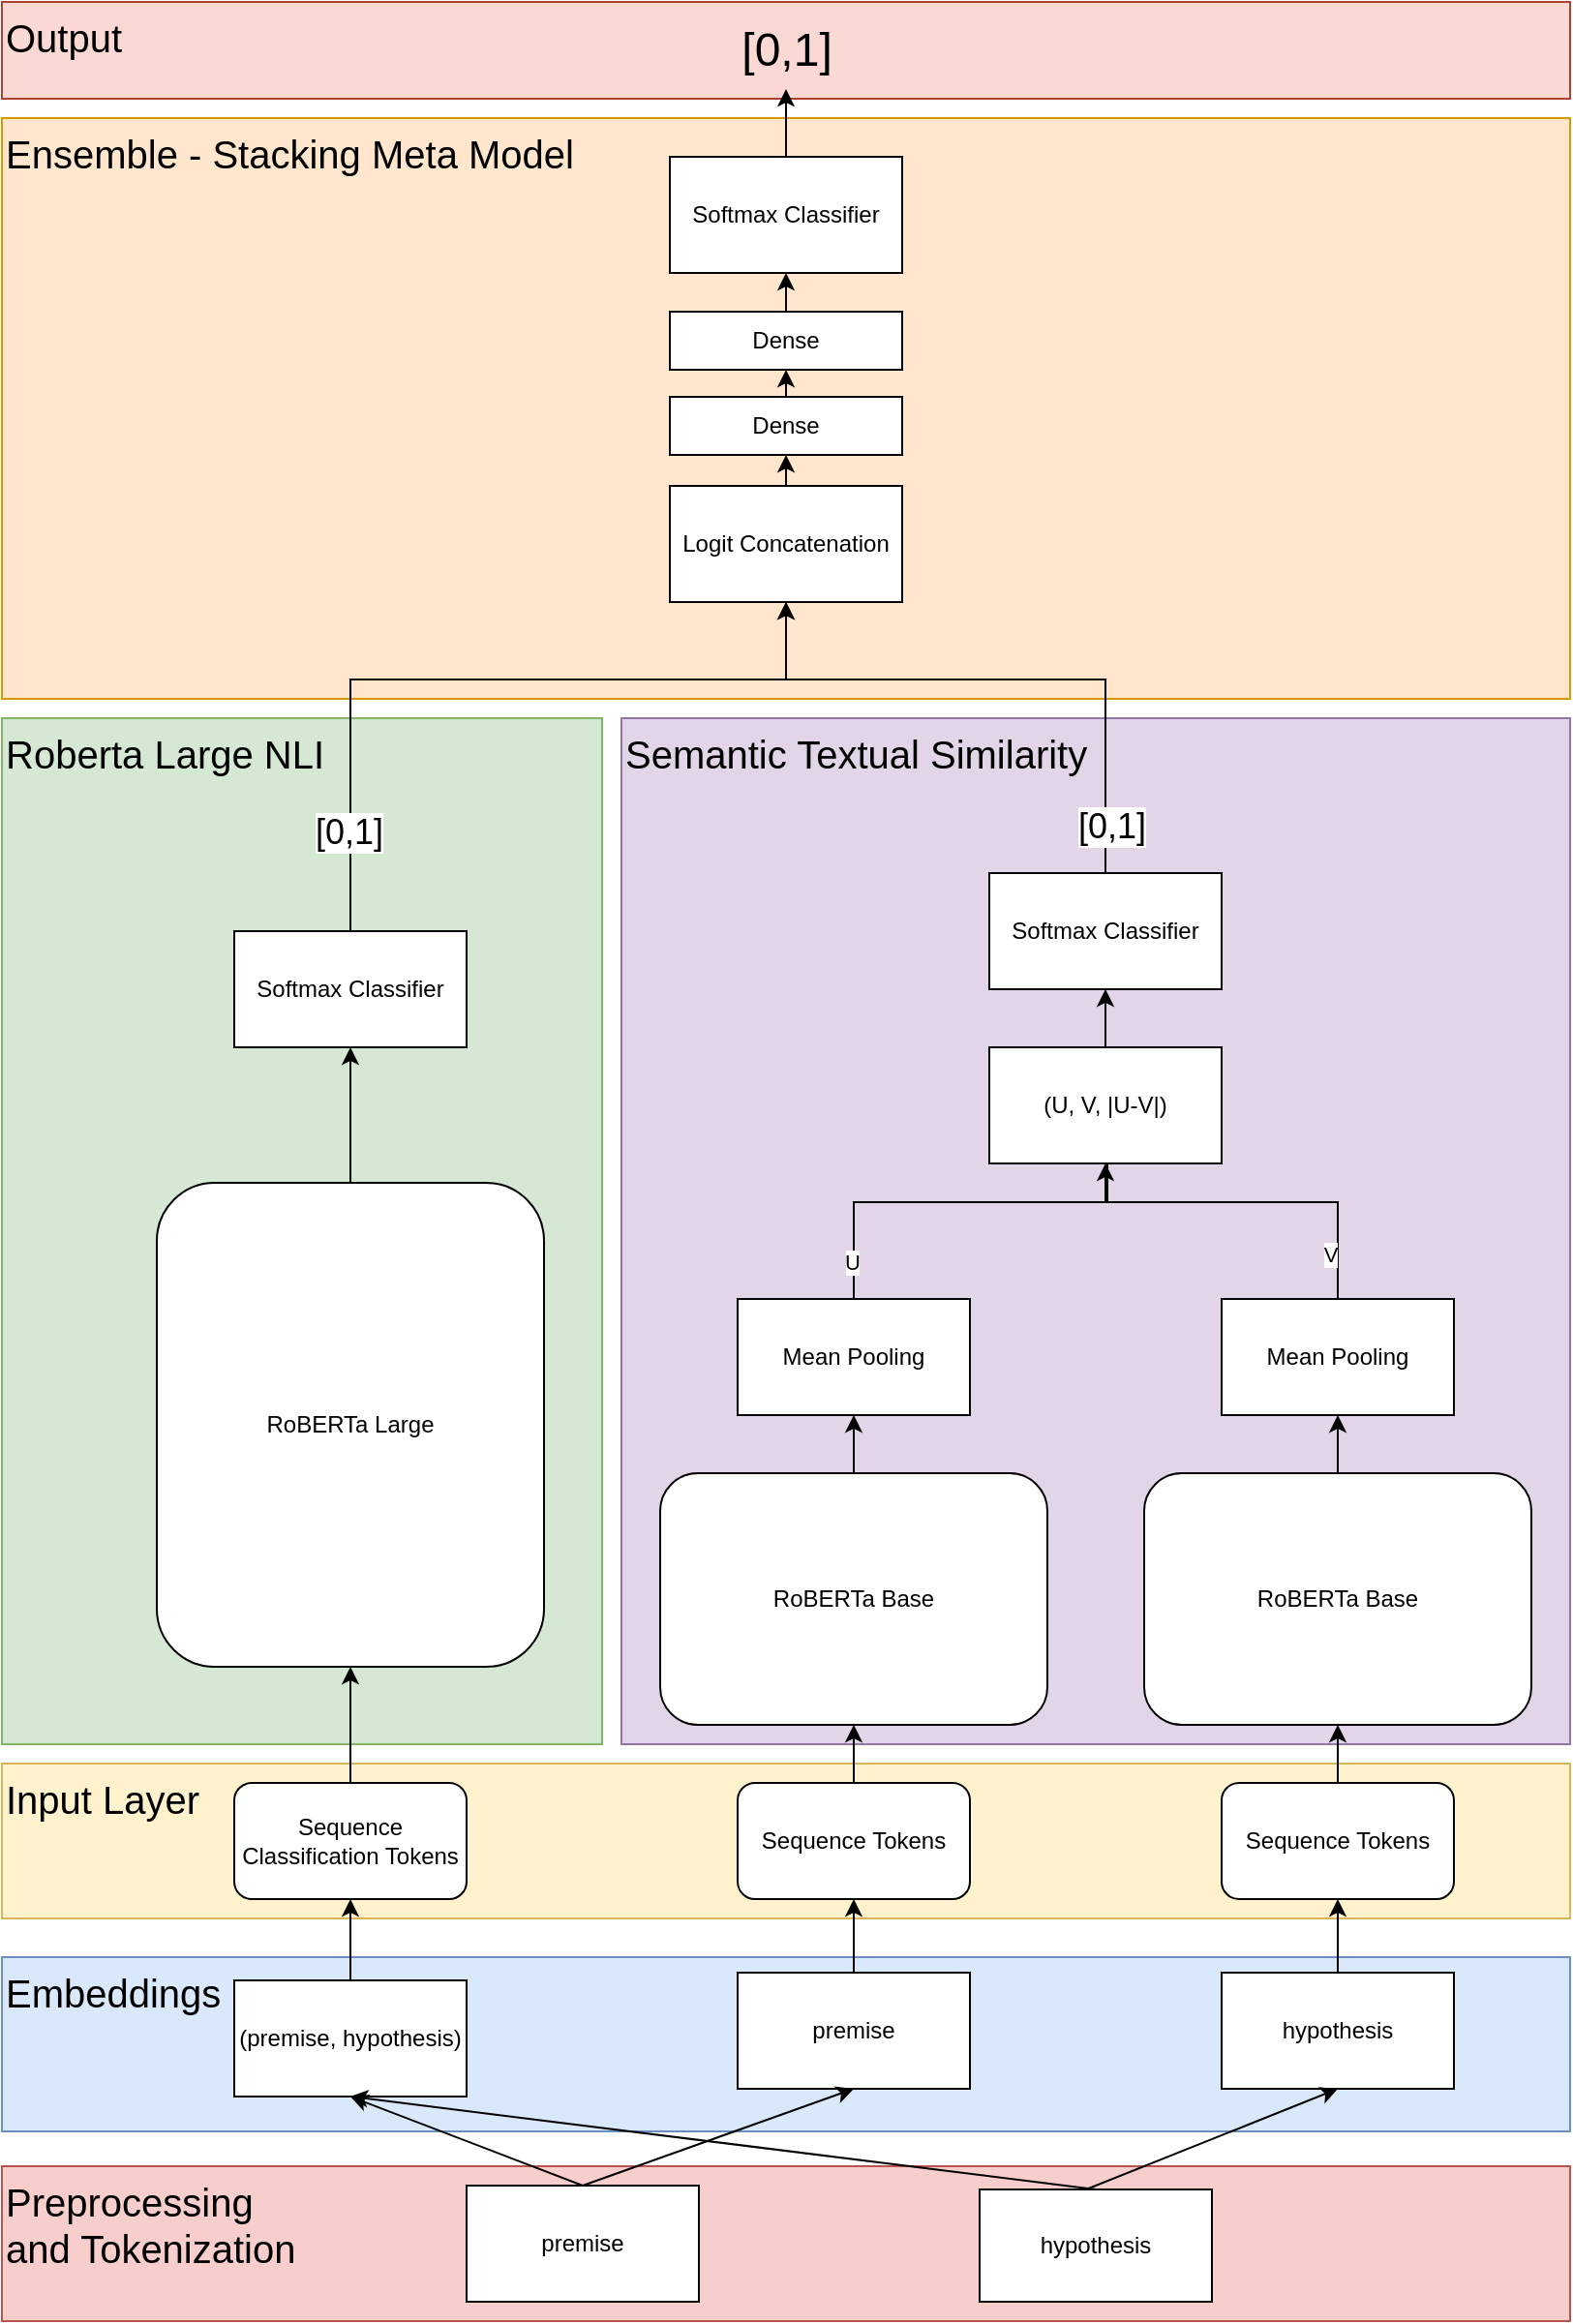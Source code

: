 <mxfile version="26.2.9">
  <diagram name="Page-1" id="8OjTLe4-6mO5PBuG9KOq">
    <mxGraphModel dx="2867" dy="1181" grid="1" gridSize="10" guides="1" tooltips="1" connect="1" arrows="1" fold="1" page="1" pageScale="1" pageWidth="827" pageHeight="1169" math="0" shadow="0">
      <root>
        <mxCell id="0" />
        <mxCell id="1" parent="0" />
        <mxCell id="mKvuBzMbrmaQoShO6H8n-77" value="Output" style="rounded=0;whiteSpace=wrap;html=1;align=left;fillColor=#fad9d5;strokeColor=#ae4132;labelBackgroundColor=none;verticalAlign=top;fontSize=20;" parent="1" vertex="1">
          <mxGeometry x="-50" y="60" width="810" height="50" as="geometry" />
        </mxCell>
        <mxCell id="mKvuBzMbrmaQoShO6H8n-76" value="Ensemble - Stacking Meta Model" style="rounded=0;whiteSpace=wrap;html=1;align=left;fillColor=#ffe6cc;strokeColor=#d79b00;labelBackgroundColor=none;verticalAlign=top;fontSize=20;" parent="1" vertex="1">
          <mxGeometry x="-50" y="120" width="810" height="300" as="geometry" />
        </mxCell>
        <mxCell id="mKvuBzMbrmaQoShO6H8n-75" value="Semantic Textual Similarity" style="rounded=0;whiteSpace=wrap;html=1;align=left;fillColor=#e1d5e7;strokeColor=#9673a6;labelBackgroundColor=none;verticalAlign=top;fontSize=20;" parent="1" vertex="1">
          <mxGeometry x="270" y="430" width="490" height="530" as="geometry" />
        </mxCell>
        <mxCell id="mKvuBzMbrmaQoShO6H8n-74" value="Roberta Large NLI" style="rounded=0;whiteSpace=wrap;html=1;align=left;fillColor=#d5e8d4;strokeColor=#82b366;labelBackgroundColor=none;verticalAlign=top;fontSize=20;" parent="1" vertex="1">
          <mxGeometry x="-50" y="430" width="310" height="530" as="geometry" />
        </mxCell>
        <mxCell id="mKvuBzMbrmaQoShO6H8n-73" value="Embeddings" style="rounded=0;whiteSpace=wrap;html=1;align=left;fillColor=#dae8fc;strokeColor=#6c8ebf;labelBackgroundColor=none;verticalAlign=top;fontSize=20;" parent="1" vertex="1">
          <mxGeometry x="-50" y="1070" width="810" height="90" as="geometry" />
        </mxCell>
        <mxCell id="mKvuBzMbrmaQoShO6H8n-72" value="&lt;span&gt;Input Layer&lt;/span&gt;" style="rounded=0;whiteSpace=wrap;html=1;align=left;fillColor=#fff2cc;strokeColor=#d6b656;labelBackgroundColor=none;verticalAlign=top;fontSize=20;" parent="1" vertex="1">
          <mxGeometry x="-50" y="970" width="810" height="80" as="geometry" />
        </mxCell>
        <mxCell id="mKvuBzMbrmaQoShO6H8n-53" style="edgeStyle=orthogonalEdgeStyle;rounded=0;orthogonalLoop=1;jettySize=auto;html=1;exitX=0.5;exitY=0;exitDx=0;exitDy=0;entryX=0.5;entryY=1;entryDx=0;entryDy=0;" parent="1" source="mKvuBzMbrmaQoShO6H8n-25" target="mKvuBzMbrmaQoShO6H8n-28" edge="1">
          <mxGeometry relative="1" as="geometry" />
        </mxCell>
        <mxCell id="mKvuBzMbrmaQoShO6H8n-25" value="(premise, hypothesis)" style="rounded=0;whiteSpace=wrap;html=1;" parent="1" vertex="1">
          <mxGeometry x="70" y="1082" width="120" height="60" as="geometry" />
        </mxCell>
        <mxCell id="mKvuBzMbrmaQoShO6H8n-69" style="edgeStyle=orthogonalEdgeStyle;rounded=0;orthogonalLoop=1;jettySize=auto;html=1;exitX=0.5;exitY=0;exitDx=0;exitDy=0;entryX=0.5;entryY=1;entryDx=0;entryDy=0;" parent="1" source="mKvuBzMbrmaQoShO6H8n-26" target="mKvuBzMbrmaQoShO6H8n-29" edge="1">
          <mxGeometry relative="1" as="geometry" />
        </mxCell>
        <mxCell id="mKvuBzMbrmaQoShO6H8n-26" value="premise" style="rounded=0;whiteSpace=wrap;html=1;" parent="1" vertex="1">
          <mxGeometry x="330" y="1078" width="120" height="60" as="geometry" />
        </mxCell>
        <mxCell id="mKvuBzMbrmaQoShO6H8n-68" style="edgeStyle=orthogonalEdgeStyle;rounded=0;orthogonalLoop=1;jettySize=auto;html=1;exitX=0.5;exitY=0;exitDx=0;exitDy=0;entryX=0.5;entryY=1;entryDx=0;entryDy=0;" parent="1" source="mKvuBzMbrmaQoShO6H8n-27" target="mKvuBzMbrmaQoShO6H8n-30" edge="1">
          <mxGeometry relative="1" as="geometry" />
        </mxCell>
        <mxCell id="mKvuBzMbrmaQoShO6H8n-27" value="hypothesis" style="rounded=0;whiteSpace=wrap;html=1;" parent="1" vertex="1">
          <mxGeometry x="580" y="1078" width="120" height="60" as="geometry" />
        </mxCell>
        <mxCell id="mKvuBzMbrmaQoShO6H8n-54" style="edgeStyle=orthogonalEdgeStyle;rounded=0;orthogonalLoop=1;jettySize=auto;html=1;exitX=0.5;exitY=0;exitDx=0;exitDy=0;entryX=0.5;entryY=1;entryDx=0;entryDy=0;" parent="1" source="mKvuBzMbrmaQoShO6H8n-28" target="mKvuBzMbrmaQoShO6H8n-31" edge="1">
          <mxGeometry relative="1" as="geometry" />
        </mxCell>
        <mxCell id="mKvuBzMbrmaQoShO6H8n-28" value="Sequence Classification Tokens" style="rounded=1;whiteSpace=wrap;html=1;" parent="1" vertex="1">
          <mxGeometry x="70" y="980" width="120" height="60" as="geometry" />
        </mxCell>
        <mxCell id="mKvuBzMbrmaQoShO6H8n-64" style="edgeStyle=orthogonalEdgeStyle;rounded=0;orthogonalLoop=1;jettySize=auto;html=1;exitX=0.5;exitY=0;exitDx=0;exitDy=0;entryX=0.5;entryY=1;entryDx=0;entryDy=0;" parent="1" source="mKvuBzMbrmaQoShO6H8n-29" target="mKvuBzMbrmaQoShO6H8n-32" edge="1">
          <mxGeometry relative="1" as="geometry" />
        </mxCell>
        <mxCell id="mKvuBzMbrmaQoShO6H8n-29" value="Sequence Tokens" style="rounded=1;whiteSpace=wrap;html=1;" parent="1" vertex="1">
          <mxGeometry x="330" y="980" width="120" height="60" as="geometry" />
        </mxCell>
        <mxCell id="mKvuBzMbrmaQoShO6H8n-67" style="edgeStyle=orthogonalEdgeStyle;rounded=0;orthogonalLoop=1;jettySize=auto;html=1;exitX=0.5;exitY=0;exitDx=0;exitDy=0;entryX=0.5;entryY=1;entryDx=0;entryDy=0;" parent="1" source="mKvuBzMbrmaQoShO6H8n-30" target="mKvuBzMbrmaQoShO6H8n-33" edge="1">
          <mxGeometry relative="1" as="geometry" />
        </mxCell>
        <mxCell id="mKvuBzMbrmaQoShO6H8n-30" value="Sequence Tokens" style="rounded=1;whiteSpace=wrap;html=1;" parent="1" vertex="1">
          <mxGeometry x="580" y="980" width="120" height="60" as="geometry" />
        </mxCell>
        <mxCell id="mKvuBzMbrmaQoShO6H8n-55" style="edgeStyle=orthogonalEdgeStyle;rounded=0;orthogonalLoop=1;jettySize=auto;html=1;exitX=0.5;exitY=0;exitDx=0;exitDy=0;" parent="1" source="mKvuBzMbrmaQoShO6H8n-31" target="mKvuBzMbrmaQoShO6H8n-40" edge="1">
          <mxGeometry relative="1" as="geometry" />
        </mxCell>
        <mxCell id="mKvuBzMbrmaQoShO6H8n-31" value="RoBERTa Large" style="rounded=1;whiteSpace=wrap;html=1;glass=0;shadow=0;" parent="1" vertex="1">
          <mxGeometry x="30" y="670" width="200" height="250" as="geometry" />
        </mxCell>
        <mxCell id="mKvuBzMbrmaQoShO6H8n-65" style="edgeStyle=orthogonalEdgeStyle;rounded=0;orthogonalLoop=1;jettySize=auto;html=1;exitX=0.5;exitY=0;exitDx=0;exitDy=0;entryX=0.5;entryY=1;entryDx=0;entryDy=0;" parent="1" source="mKvuBzMbrmaQoShO6H8n-32" target="mKvuBzMbrmaQoShO6H8n-34" edge="1">
          <mxGeometry relative="1" as="geometry" />
        </mxCell>
        <mxCell id="mKvuBzMbrmaQoShO6H8n-32" value="RoBERTa Base" style="rounded=1;whiteSpace=wrap;html=1;" parent="1" vertex="1">
          <mxGeometry x="290" y="820" width="200" height="130" as="geometry" />
        </mxCell>
        <mxCell id="mKvuBzMbrmaQoShO6H8n-66" style="edgeStyle=orthogonalEdgeStyle;rounded=0;orthogonalLoop=1;jettySize=auto;html=1;exitX=0.5;exitY=0;exitDx=0;exitDy=0;entryX=0.5;entryY=1;entryDx=0;entryDy=0;" parent="1" source="mKvuBzMbrmaQoShO6H8n-33" target="mKvuBzMbrmaQoShO6H8n-35" edge="1">
          <mxGeometry relative="1" as="geometry" />
        </mxCell>
        <mxCell id="mKvuBzMbrmaQoShO6H8n-33" value="RoBERTa Base" style="rounded=1;whiteSpace=wrap;html=1;" parent="1" vertex="1">
          <mxGeometry x="540" y="820" width="200" height="130" as="geometry" />
        </mxCell>
        <mxCell id="mKvuBzMbrmaQoShO6H8n-60" style="edgeStyle=orthogonalEdgeStyle;rounded=0;orthogonalLoop=1;jettySize=auto;html=1;exitX=0.5;exitY=0;exitDx=0;exitDy=0;entryX=0.5;entryY=1;entryDx=0;entryDy=0;" parent="1" source="mKvuBzMbrmaQoShO6H8n-34" target="mKvuBzMbrmaQoShO6H8n-38" edge="1">
          <mxGeometry relative="1" as="geometry">
            <Array as="points">
              <mxPoint x="390" y="680" />
              <mxPoint x="520" y="680" />
            </Array>
          </mxGeometry>
        </mxCell>
        <mxCell id="mKvuBzMbrmaQoShO6H8n-61" value="U" style="edgeLabel;html=1;align=center;verticalAlign=middle;resizable=0;points=[];" parent="mKvuBzMbrmaQoShO6H8n-60" vertex="1" connectable="0">
          <mxGeometry x="-0.81" y="1" relative="1" as="geometry">
            <mxPoint as="offset" />
          </mxGeometry>
        </mxCell>
        <mxCell id="mKvuBzMbrmaQoShO6H8n-34" value="Mean Pooling" style="rounded=0;whiteSpace=wrap;html=1;" parent="1" vertex="1">
          <mxGeometry x="330" y="730" width="120" height="60" as="geometry" />
        </mxCell>
        <mxCell id="mKvuBzMbrmaQoShO6H8n-57" style="edgeStyle=orthogonalEdgeStyle;rounded=0;orthogonalLoop=1;jettySize=auto;html=1;exitX=0.5;exitY=0;exitDx=0;exitDy=0;" parent="1" source="mKvuBzMbrmaQoShO6H8n-35" edge="1">
          <mxGeometry relative="1" as="geometry">
            <mxPoint x="520" y="610" as="targetPoint" />
            <Array as="points">
              <mxPoint x="640" y="680" />
              <mxPoint x="521" y="680" />
              <mxPoint x="521" y="610" />
            </Array>
          </mxGeometry>
        </mxCell>
        <mxCell id="mKvuBzMbrmaQoShO6H8n-62" value="V" style="edgeLabel;html=1;align=center;verticalAlign=middle;resizable=0;points=[];" parent="mKvuBzMbrmaQoShO6H8n-57" vertex="1" connectable="0">
          <mxGeometry x="-0.806" y="4" relative="1" as="geometry">
            <mxPoint as="offset" />
          </mxGeometry>
        </mxCell>
        <mxCell id="mKvuBzMbrmaQoShO6H8n-35" value="Mean Pooling" style="rounded=0;whiteSpace=wrap;html=1;" parent="1" vertex="1">
          <mxGeometry x="580" y="730" width="120" height="60" as="geometry" />
        </mxCell>
        <mxCell id="mKvuBzMbrmaQoShO6H8n-63" style="edgeStyle=orthogonalEdgeStyle;rounded=0;orthogonalLoop=1;jettySize=auto;html=1;exitX=0.5;exitY=0;exitDx=0;exitDy=0;entryX=0.5;entryY=1;entryDx=0;entryDy=0;" parent="1" source="mKvuBzMbrmaQoShO6H8n-38" target="mKvuBzMbrmaQoShO6H8n-39" edge="1">
          <mxGeometry relative="1" as="geometry" />
        </mxCell>
        <mxCell id="mKvuBzMbrmaQoShO6H8n-38" value="(U, V, |U-V|)" style="rounded=0;whiteSpace=wrap;html=1;" parent="1" vertex="1">
          <mxGeometry x="460" y="600" width="120" height="60" as="geometry" />
        </mxCell>
        <mxCell id="mKvuBzMbrmaQoShO6H8n-39" value="Softmax Classifier" style="rounded=0;whiteSpace=wrap;html=1;" parent="1" vertex="1">
          <mxGeometry x="460" y="510" width="120" height="60" as="geometry" />
        </mxCell>
        <mxCell id="mKvuBzMbrmaQoShO6H8n-58" style="edgeStyle=orthogonalEdgeStyle;rounded=0;orthogonalLoop=1;jettySize=auto;html=1;exitX=0.5;exitY=0;exitDx=0;exitDy=0;entryX=0.5;entryY=1;entryDx=0;entryDy=0;" parent="1" source="mKvuBzMbrmaQoShO6H8n-40" target="mKvuBzMbrmaQoShO6H8n-41" edge="1">
          <mxGeometry relative="1" as="geometry">
            <Array as="points">
              <mxPoint x="130" y="410" />
              <mxPoint x="355" y="410" />
            </Array>
          </mxGeometry>
        </mxCell>
        <mxCell id="mKvuBzMbrmaQoShO6H8n-59" value="[0,1]" style="edgeLabel;html=1;align=center;verticalAlign=middle;resizable=0;points=[];fontSize=18;" parent="mKvuBzMbrmaQoShO6H8n-58" vertex="1" connectable="0">
          <mxGeometry x="-0.879" y="1" relative="1" as="geometry">
            <mxPoint y="-27" as="offset" />
          </mxGeometry>
        </mxCell>
        <mxCell id="mKvuBzMbrmaQoShO6H8n-40" value="Softmax Classifier" style="rounded=0;whiteSpace=wrap;html=1;" parent="1" vertex="1">
          <mxGeometry x="70" y="540" width="120" height="60" as="geometry" />
        </mxCell>
        <mxCell id="mKvuBzMbrmaQoShO6H8n-51" style="edgeStyle=orthogonalEdgeStyle;rounded=0;orthogonalLoop=1;jettySize=auto;html=1;exitX=0.5;exitY=0;exitDx=0;exitDy=0;entryX=0.5;entryY=1;entryDx=0;entryDy=0;" parent="1" source="mKvuBzMbrmaQoShO6H8n-41" target="mKvuBzMbrmaQoShO6H8n-44" edge="1">
          <mxGeometry relative="1" as="geometry" />
        </mxCell>
        <mxCell id="mKvuBzMbrmaQoShO6H8n-41" value="Logit Concatenation" style="rounded=0;whiteSpace=wrap;html=1;" parent="1" vertex="1">
          <mxGeometry x="295" y="310" width="120" height="60" as="geometry" />
        </mxCell>
        <mxCell id="267rjMRqHdpbjbc2bOHq-10" style="edgeStyle=orthogonalEdgeStyle;rounded=0;orthogonalLoop=1;jettySize=auto;html=1;exitX=0.5;exitY=0;exitDx=0;exitDy=0;entryX=0.5;entryY=1;entryDx=0;entryDy=0;" edge="1" parent="1" source="mKvuBzMbrmaQoShO6H8n-44" target="267rjMRqHdpbjbc2bOHq-8">
          <mxGeometry relative="1" as="geometry" />
        </mxCell>
        <mxCell id="mKvuBzMbrmaQoShO6H8n-44" value="Dense" style="rounded=0;whiteSpace=wrap;html=1;" parent="1" vertex="1">
          <mxGeometry x="295" y="264" width="120" height="30" as="geometry" />
        </mxCell>
        <mxCell id="mKvuBzMbrmaQoShO6H8n-71" style="edgeStyle=orthogonalEdgeStyle;rounded=0;orthogonalLoop=1;jettySize=auto;html=1;exitX=0.5;exitY=0;exitDx=0;exitDy=0;" parent="1" source="mKvuBzMbrmaQoShO6H8n-45" target="mKvuBzMbrmaQoShO6H8n-70" edge="1">
          <mxGeometry relative="1" as="geometry" />
        </mxCell>
        <mxCell id="mKvuBzMbrmaQoShO6H8n-45" value="Softmax Classifier" style="rounded=0;whiteSpace=wrap;html=1;" parent="1" vertex="1">
          <mxGeometry x="295" y="140" width="120" height="60" as="geometry" />
        </mxCell>
        <mxCell id="mKvuBzMbrmaQoShO6H8n-46" value="" style="endArrow=classic;html=1;rounded=0;exitX=0.5;exitY=0;exitDx=0;exitDy=0;entryX=0.5;entryY=1;entryDx=0;entryDy=0;" parent="1" source="mKvuBzMbrmaQoShO6H8n-39" target="mKvuBzMbrmaQoShO6H8n-41" edge="1">
          <mxGeometry width="50" height="50" relative="1" as="geometry">
            <mxPoint x="380" y="540" as="sourcePoint" />
            <mxPoint x="430" y="490" as="targetPoint" />
            <Array as="points">
              <mxPoint x="520" y="410" />
              <mxPoint x="355" y="410" />
            </Array>
          </mxGeometry>
        </mxCell>
        <mxCell id="mKvuBzMbrmaQoShO6H8n-50" value="[0,1]" style="edgeLabel;html=1;align=center;verticalAlign=middle;resizable=0;points=[];fontSize=18;" parent="mKvuBzMbrmaQoShO6H8n-46" vertex="1" connectable="0">
          <mxGeometry x="-0.838" y="-3" relative="1" as="geometry">
            <mxPoint as="offset" />
          </mxGeometry>
        </mxCell>
        <mxCell id="mKvuBzMbrmaQoShO6H8n-70" value="&lt;font style=&quot;font-size: 24px;&quot;&gt;[0,1]&lt;/font&gt;" style="text;html=1;align=center;verticalAlign=middle;resizable=0;points=[];autosize=1;strokeColor=none;fillColor=none;" parent="1" vertex="1">
          <mxGeometry x="320" y="65" width="70" height="40" as="geometry" />
        </mxCell>
        <mxCell id="267rjMRqHdpbjbc2bOHq-1" value="&lt;div&gt;Preprocessing&lt;/div&gt;&lt;div&gt;and Tokenization&lt;/div&gt;" style="rounded=0;whiteSpace=wrap;html=1;align=left;fillColor=#f8cecc;strokeColor=#b85450;labelBackgroundColor=none;verticalAlign=top;fontSize=20;" vertex="1" parent="1">
          <mxGeometry x="-50" y="1178" width="810" height="80" as="geometry" />
        </mxCell>
        <mxCell id="267rjMRqHdpbjbc2bOHq-2" value="premise" style="rounded=0;whiteSpace=wrap;html=1;" vertex="1" parent="1">
          <mxGeometry x="190" y="1188" width="120" height="60" as="geometry" />
        </mxCell>
        <mxCell id="267rjMRqHdpbjbc2bOHq-3" value="hypothesis" style="rounded=0;whiteSpace=wrap;html=1;" vertex="1" parent="1">
          <mxGeometry x="455" y="1190" width="120" height="58" as="geometry" />
        </mxCell>
        <mxCell id="267rjMRqHdpbjbc2bOHq-9" style="edgeStyle=orthogonalEdgeStyle;rounded=0;orthogonalLoop=1;jettySize=auto;html=1;exitX=0.5;exitY=0;exitDx=0;exitDy=0;entryX=0.5;entryY=1;entryDx=0;entryDy=0;" edge="1" parent="1" source="267rjMRqHdpbjbc2bOHq-8" target="mKvuBzMbrmaQoShO6H8n-45">
          <mxGeometry relative="1" as="geometry" />
        </mxCell>
        <mxCell id="267rjMRqHdpbjbc2bOHq-8" value="Dense" style="rounded=0;whiteSpace=wrap;html=1;" vertex="1" parent="1">
          <mxGeometry x="295" y="220" width="120" height="30" as="geometry" />
        </mxCell>
        <mxCell id="267rjMRqHdpbjbc2bOHq-14" value="" style="endArrow=classic;html=1;rounded=0;exitX=0.5;exitY=0;exitDx=0;exitDy=0;entryX=0.5;entryY=1;entryDx=0;entryDy=0;" edge="1" parent="1" source="267rjMRqHdpbjbc2bOHq-2" target="mKvuBzMbrmaQoShO6H8n-25">
          <mxGeometry width="50" height="50" relative="1" as="geometry">
            <mxPoint x="-150" y="1120" as="sourcePoint" />
            <mxPoint x="-100" y="1070" as="targetPoint" />
          </mxGeometry>
        </mxCell>
        <mxCell id="267rjMRqHdpbjbc2bOHq-15" value="" style="endArrow=classic;html=1;rounded=0;exitX=0.5;exitY=0;exitDx=0;exitDy=0;entryX=0.5;entryY=1;entryDx=0;entryDy=0;" edge="1" parent="1" source="267rjMRqHdpbjbc2bOHq-2" target="mKvuBzMbrmaQoShO6H8n-26">
          <mxGeometry width="50" height="50" relative="1" as="geometry">
            <mxPoint x="-380" y="910" as="sourcePoint" />
            <mxPoint x="-330" y="860" as="targetPoint" />
          </mxGeometry>
        </mxCell>
        <mxCell id="267rjMRqHdpbjbc2bOHq-16" value="" style="endArrow=classic;html=1;rounded=0;exitX=0.5;exitY=0;exitDx=0;exitDy=0;entryX=0.5;entryY=1;entryDx=0;entryDy=0;" edge="1" parent="1" source="267rjMRqHdpbjbc2bOHq-3" target="mKvuBzMbrmaQoShO6H8n-25">
          <mxGeometry width="50" height="50" relative="1" as="geometry">
            <mxPoint x="-410" y="960" as="sourcePoint" />
            <mxPoint x="-360" y="910" as="targetPoint" />
          </mxGeometry>
        </mxCell>
        <mxCell id="267rjMRqHdpbjbc2bOHq-17" value="" style="endArrow=classic;html=1;rounded=0;entryX=0.5;entryY=1;entryDx=0;entryDy=0;" edge="1" parent="1" target="mKvuBzMbrmaQoShO6H8n-27">
          <mxGeometry width="50" height="50" relative="1" as="geometry">
            <mxPoint x="510" y="1190" as="sourcePoint" />
            <mxPoint x="-270" y="880" as="targetPoint" />
          </mxGeometry>
        </mxCell>
      </root>
    </mxGraphModel>
  </diagram>
</mxfile>
